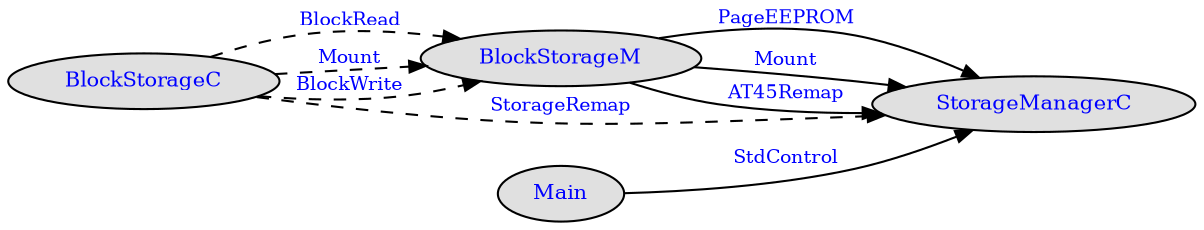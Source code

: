 digraph "BlockStorageC_if" {
    rankdir=LR;
    ratio=compress;
    margin="0,0";
    ranksep=0.0005; 
    nodesep=0.1; 
    node [shape=ellipse style=filled fillcolor="#e0e0e0"];
    node [fontsize=10 height=.1 width=.1];
    edge [fontsize=9 arrowsize=.8];
    node [fontcolor=blue];
    edge [fontcolor=blue];

    BlockStorageC [URL="tos.lib.Flash.AT45DB.BlockStorageC.nc.html"];
    BlockStorageM [URL="tos.lib.Flash.AT45DB.BlockStorageM.nc.html"];
    BlockStorageC -> BlockStorageM [ style=dashed label="BlockRead" URL="tos.lib.Flash.BlockRead.nc.html" ];
    BlockStorageC [URL="tos.lib.Flash.AT45DB.BlockStorageC.nc.html"];
    BlockStorageM [URL="tos.lib.Flash.AT45DB.BlockStorageM.nc.html"];
    BlockStorageC -> BlockStorageM [ style=dashed label="Mount" URL="tos.lib.Flash.Mount.nc.html" ];
    BlockStorageC [URL="tos.lib.Flash.AT45DB.BlockStorageC.nc.html"];
    BlockStorageM [URL="tos.lib.Flash.AT45DB.BlockStorageM.nc.html"];
    BlockStorageC -> BlockStorageM [ style=dashed label="BlockWrite" URL="tos.lib.Flash.BlockWrite.nc.html" ];
    BlockStorageC [URL="tos.lib.Flash.AT45DB.BlockStorageC.nc.html"];
    StorageManagerC [URL="tos.lib.Flash.AT45DB.StorageManagerC.nc.html"];
    BlockStorageC -> StorageManagerC [ style=dashed label="StorageRemap" URL="tos.lib.Flash.StorageRemap.nc.html" ];
    Main [URL="tos.system.Main.nc.html"];
    StorageManagerC [URL="tos.lib.Flash.AT45DB.StorageManagerC.nc.html"];
    Main -> StorageManagerC [ label="StdControl" URL="tos.interfaces.StdControl.nc.html" ];
    BlockStorageM [URL="tos.lib.Flash.AT45DB.BlockStorageM.nc.html"];
    StorageManagerC [URL="tos.lib.Flash.AT45DB.StorageManagerC.nc.html"];
    BlockStorageM -> StorageManagerC [ label="PageEEPROM" URL="tos.lib.Flash.AT45DB.PageEEPROM.nc.html" ];
    BlockStorageM [URL="tos.lib.Flash.AT45DB.BlockStorageM.nc.html"];
    StorageManagerC [URL="tos.lib.Flash.AT45DB.StorageManagerC.nc.html"];
    BlockStorageM -> StorageManagerC [ label="Mount" URL="tos.lib.Flash.Mount.nc.html" ];
    BlockStorageM [URL="tos.lib.Flash.AT45DB.BlockStorageM.nc.html"];
    StorageManagerC [URL="tos.lib.Flash.AT45DB.StorageManagerC.nc.html"];
    BlockStorageM -> StorageManagerC [ label="AT45Remap" URL="tos.lib.Flash.AT45DB.AT45Remap.nc.html" ];
}
